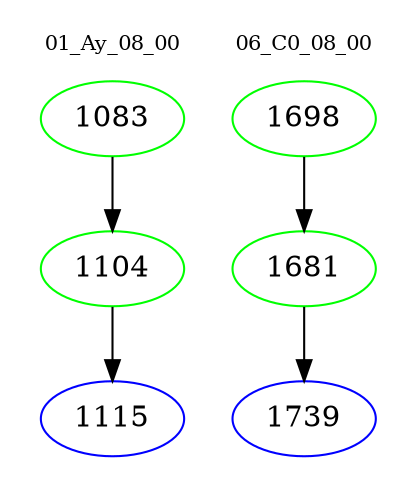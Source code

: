 digraph{
subgraph cluster_0 {
color = white
label = "01_Ay_08_00";
fontsize=10;
T0_1083 [label="1083", color="green"]
T0_1083 -> T0_1104 [color="black"]
T0_1104 [label="1104", color="green"]
T0_1104 -> T0_1115 [color="black"]
T0_1115 [label="1115", color="blue"]
}
subgraph cluster_1 {
color = white
label = "06_C0_08_00";
fontsize=10;
T1_1698 [label="1698", color="green"]
T1_1698 -> T1_1681 [color="black"]
T1_1681 [label="1681", color="green"]
T1_1681 -> T1_1739 [color="black"]
T1_1739 [label="1739", color="blue"]
}
}
